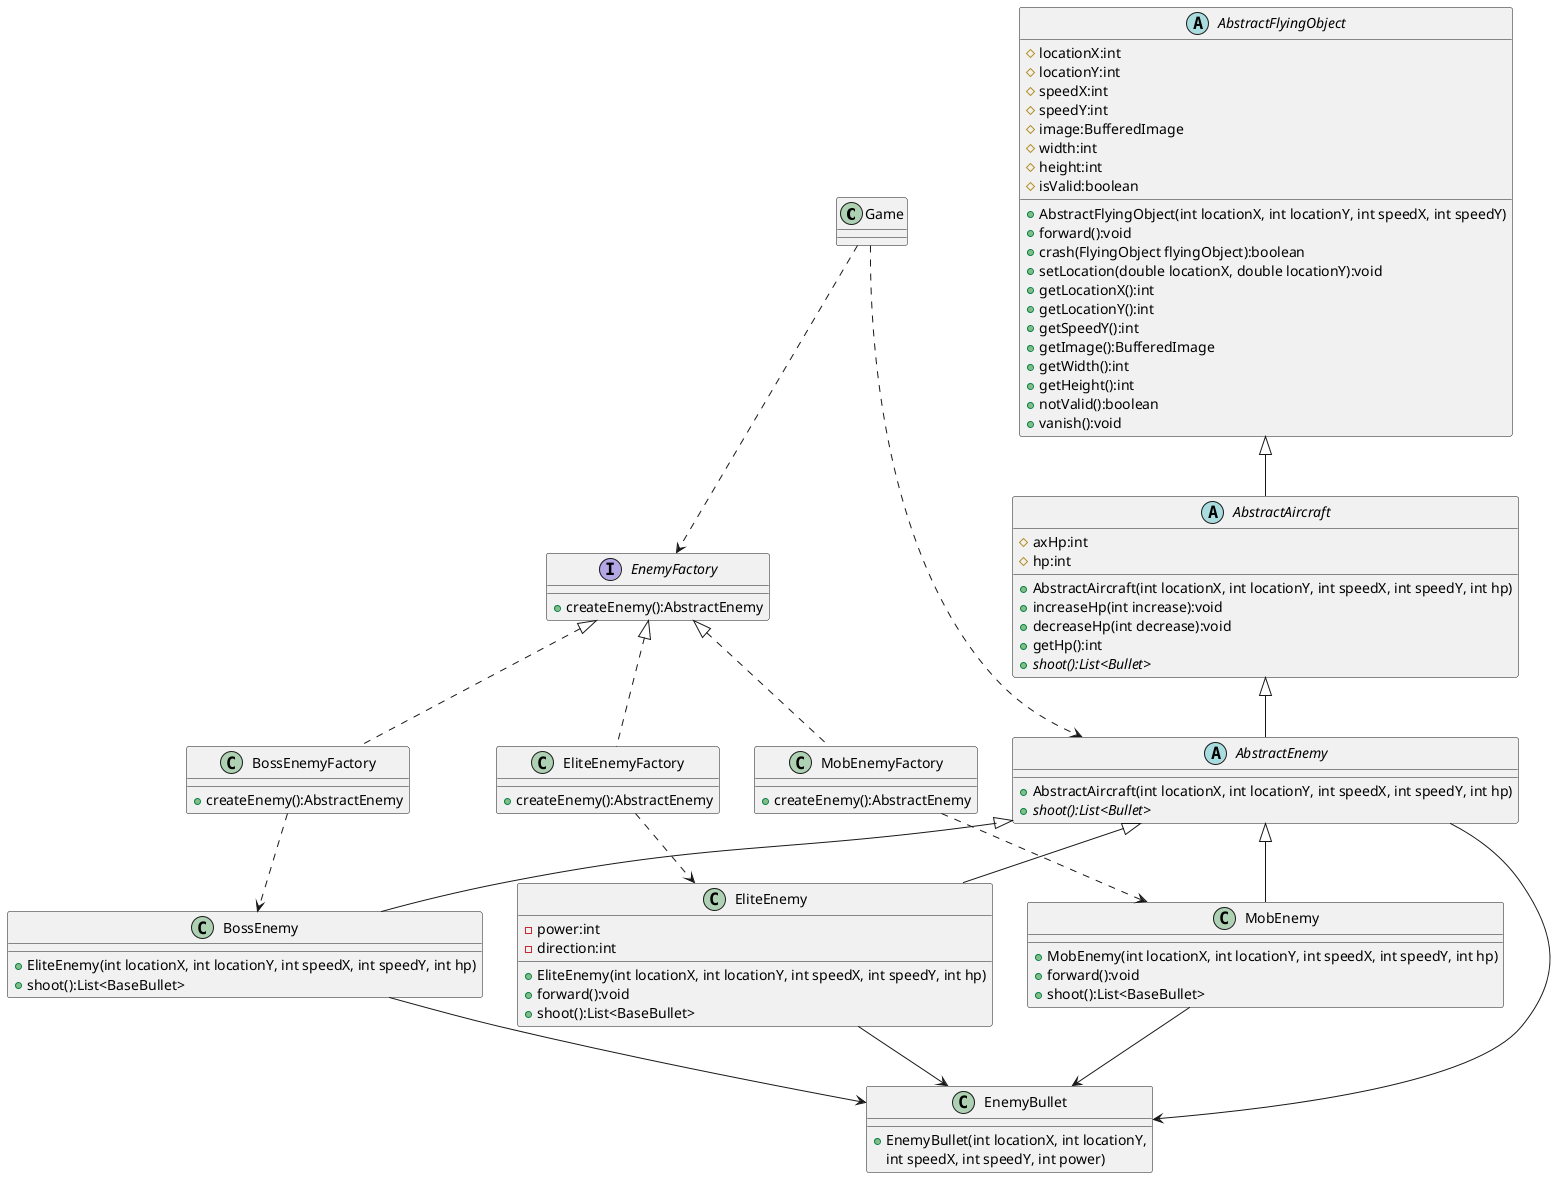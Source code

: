 @startuml
'https://plantuml.com/class-diagram

 class Game
 {

 }

abstract class AbstractFlyingObject
{
    # locationX:int
    # locationY:int
    # speedX:int
    # speedY:int
    # image:BufferedImage
    # width:int
    # height:int
    # isValid:boolean

    + AbstractFlyingObject(int locationX, int locationY, int speedX, int speedY)
    + forward():void
    + crash(FlyingObject flyingObject):boolean
    + setLocation(double locationX, double locationY):void
    + getLocationX():int
    + getLocationY():int
    + getSpeedY():int
    + getImage():BufferedImage
    + getWidth():int
    + getHeight():int
    + notValid():boolean
    + vanish():void
}
abstract class AbstractAircraft
{
	# axHp:int
    # hp:int
    + AbstractAircraft(int locationX, int locationY, int speedX, int speedY, int hp)
    + increaseHp(int increase):void
    + decreaseHp(int decrease):void
    + getHp():int
    + {abstract} shoot():List<Bullet>
 }

abstract class AbstractEnemy
{
    + AbstractAircraft(int locationX, int locationY, int speedX, int speedY, int hp)
    + {abstract} shoot():List<Bullet>
}

AbstractFlyingObject <|-- AbstractAircraft

AbstractEnemy <|-- MobEnemy
AbstractEnemy <|-- EliteEnemy
AbstractEnemy <|-- BossEnemy
AbstractAircraft <|-- AbstractEnemy

EnemyBullet <-up- AbstractEnemy

EnemyBullet <-up- MobEnemy
EnemyBullet <-up- EliteEnemy
EnemyBullet <-up- BossEnemy

EnemyFactory <|.. MobEnemyFactory
EnemyFactory <|.. EliteEnemyFactory
EnemyFactory <|.. BossEnemyFactory

MobEnemy <.up. MobEnemyFactory
EliteEnemy <.up. EliteEnemyFactory
BossEnemy <.up. BossEnemyFactory

AbstractEnemy <.up. Game
EnemyFactory <.up. Game

interface EnemyFactory
{
    +createEnemy():AbstractEnemy
}

class MobEnemyFactory
{
    +createEnemy():AbstractEnemy
}

class EliteEnemyFactory
{
    +createEnemy():AbstractEnemy
}

class BossEnemyFactory
{
    +createEnemy():AbstractEnemy
}

class MobEnemy {
    + MobEnemy(int locationX, int locationY, int speedX, int speedY, int hp)
    + forward():void
    + shoot():List<BaseBullet>
}

class EliteEnemy {
    - power:int
    - direction:int
    + EliteEnemy(int locationX, int locationY, int speedX, int speedY, int hp)
    + forward():void
    + shoot():List<BaseBullet>
}

class BossEnemy {
    + EliteEnemy(int locationX, int locationY, int speedX, int speedY, int hp)
    + shoot():List<BaseBullet>
}

class EnemyBullet {
    + EnemyBullet(int locationX, int locationY,
     int speedX, int speedY, int power)
}

@enduml